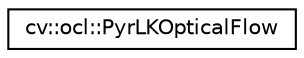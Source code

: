 digraph "Graphical Class Hierarchy"
{
 // LATEX_PDF_SIZE
  edge [fontname="Helvetica",fontsize="10",labelfontname="Helvetica",labelfontsize="10"];
  node [fontname="Helvetica",fontsize="10",shape=record];
  rankdir="LR";
  Node0 [label="cv::ocl::PyrLKOpticalFlow",height=0.2,width=0.4,color="black", fillcolor="white", style="filled",URL="$classcv_1_1ocl_1_1_pyr_l_k_optical_flow.html",tooltip=" "];
}
